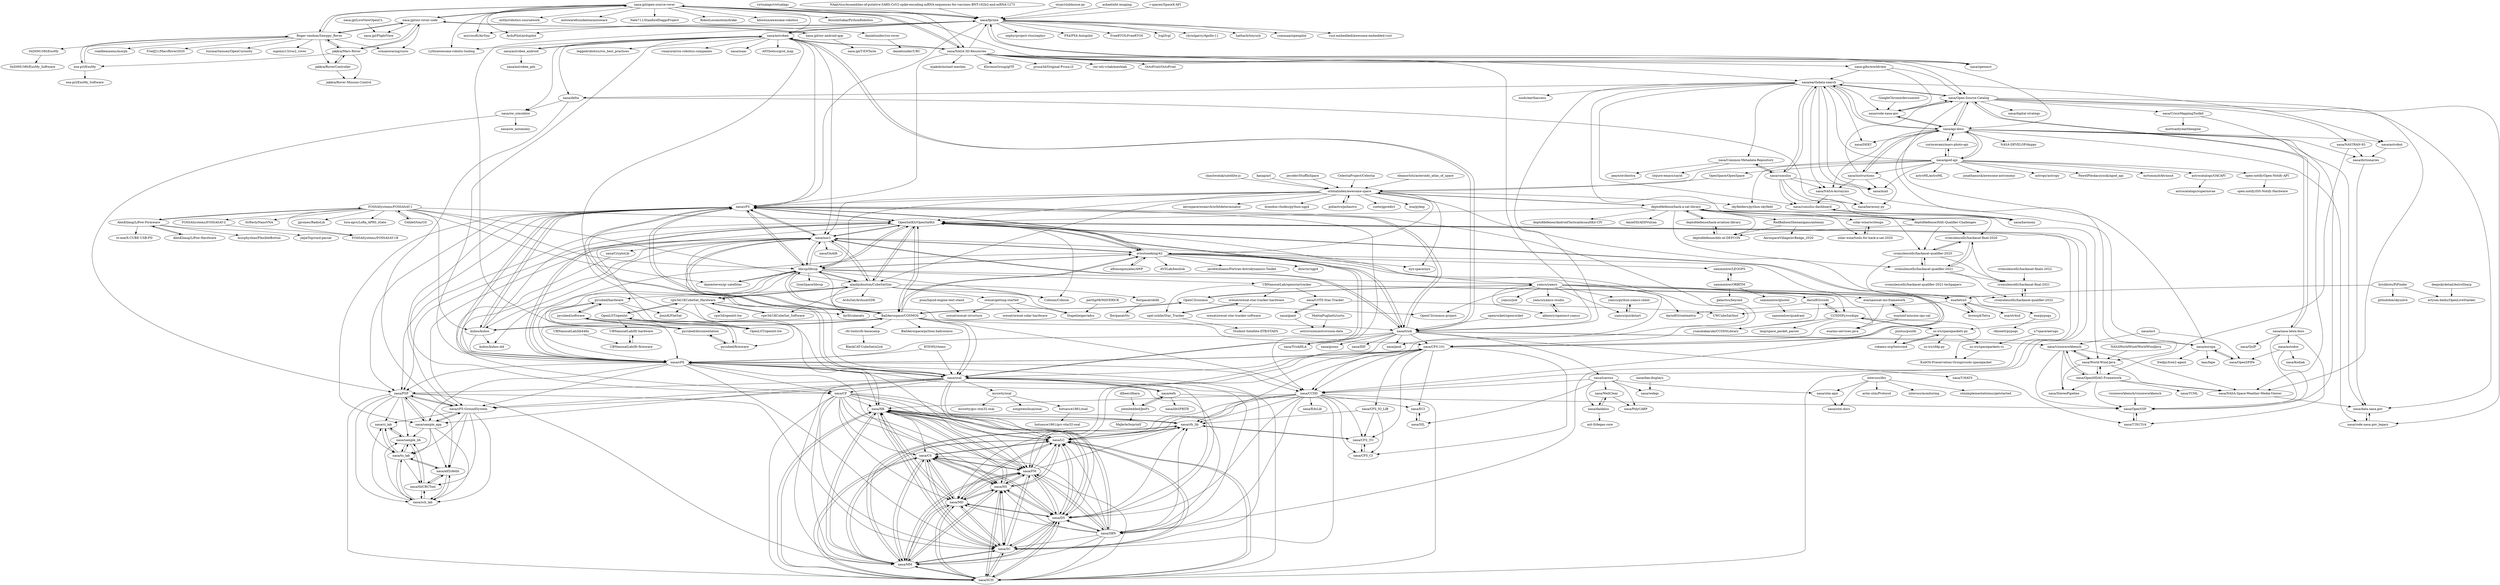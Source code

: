digraph G {
"nasa-jpl/open-source-rover" -> "nasa-jpl/osr-rover-code"
"nasa-jpl/open-source-rover" -> "Roger-random/Sawppy_Rover"
"nasa-jpl/open-source-rover" -> "kiloreux/awesome-robotics" ["e"=1]
"nasa-jpl/open-source-rover" -> "AtsushiSakai/PythonRobotics" ["e"=1]
"nasa-jpl/open-source-rover" -> "nasa/fprime"
"nasa-jpl/open-source-rover" -> "nasa/openmct" ["e"=1]
"nasa-jpl/open-source-rover" -> "microsoft/AirSim" ["e"=1]
"nasa-jpl/open-source-rover" -> "ArduPilot/ardupilot" ["e"=1]
"nasa-jpl/open-source-rover" -> "mithi/robotics-coursework" ["e"=1]
"nasa-jpl/open-source-rover" -> "Ly0n/awesome-robotic-tooling" ["e"=1]
"nasa-jpl/open-source-rover" -> "autowarefoundation/autoware" ["e"=1]
"nasa-jpl/open-source-rover" -> "Nate711/StanfordDoggoProject" ["e"=1]
"nasa-jpl/open-source-rover" -> "RobotLocomotion/drake" ["e"=1]
"nasa-jpl/open-source-rover" -> "nasa/NASA-3D-Resources"
"nasa-jpl/open-source-rover" -> "nasa/astrobee"
"orbitalindex/awesome-space" -> "deptofdefense/hack-a-sat-library"
"orbitalindex/awesome-space" -> "poliastro/poliastro" ["e"=1]
"orbitalindex/awesome-space" -> "nasa/cFS"
"orbitalindex/awesome-space" -> "OpenSatKit/OpenSatKit"
"orbitalindex/awesome-space" -> "csete/gpredict" ["e"=1]
"orbitalindex/awesome-space" -> "nasa/nos3"
"orbitalindex/awesome-space" -> "skyfielders/python-skyfield" ["e"=1]
"orbitalindex/awesome-space" -> "esa/pykep" ["e"=1]
"orbitalindex/awesome-space" -> "ericstoneking/42"
"orbitalindex/awesome-space" -> "esa/tetra3"
"orbitalindex/awesome-space" -> "aerospaceresearch/orbitdeterminator" ["e"=1]
"orbitalindex/awesome-space" -> "alanbjohnston/CubeSatSim"
"orbitalindex/awesome-space" -> "libcsp/libcsp"
"orbitalindex/awesome-space" -> "nyx-space/nyx" ["e"=1]
"orbitalindex/awesome-space" -> "brandon-rhodes/python-sgp4" ["e"=1]
"poliastro/poliastro" -> "orbitalindex/awesome-space" ["e"=1]
"nasa-jpl/osr-rover-code" -> "nasa-jpl/osr-android-app"
"nasa-jpl/osr-rover-code" -> "nasa-jpl/open-source-rover"
"nasa-jpl/osr-rover-code" -> "Roger-random/Sawppy_Rover"
"nasa-jpl/osr-rover-code" -> "danielsnider/ros-rover"
"nasa-jpl/osr-rover-code" -> "srmainwaring/curio"
"nasa-jpl/osr-rover-code" -> "jakkra/Mars-Rover"
"nasa-jpl/osr-rover-code" -> "nasa-jpl/FlightView"
"nasa-gibs/worldview" -> "nasa/earthdata-search" ["e"=1]
"nasa-gibs/worldview" -> "nasa/Open-Source-Catalog" ["e"=1]
"nasa-gibs/worldview" -> "nasa/code-nasa-gov" ["e"=1]
"eleanorlutz/asteroids_atlas_of_space" -> "orbitalindex/awesome-space" ["e"=1]
"nasa/eefs" -> "nasa/libSPRITE"
"nasa/eefs" -> "nasa/OpenVSP"
"nasa/eefs" -> "nasa/osal"
"nasa/eefs" -> "joembedded/JesFs"
"nasa/astrobee" -> "nasa/astrobee_android"
"nasa/astrobee" -> "nasa/trick"
"nasa/astrobee" -> "nasa/cFS"
"nasa/astrobee" -> "nasa/fprime"
"nasa/astrobee" -> "nasa/NASA-3D-Resources"
"nasa/astrobee" -> "nasa/ow_simulator"
"nasa/astrobee" -> "leggedrobotics/ros_best_practices" ["e"=1]
"nasa/astrobee" -> "nasa/nos3"
"nasa/astrobee" -> "nasa/cFE"
"nasa/astrobee" -> "nasa/osal"
"nasa/astrobee" -> "vmayoral/ros-robotics-companies" ["e"=1]
"nasa/astrobee" -> "nasa/isaac"
"nasa/astrobee" -> "nasa/delta"
"nasa/astrobee" -> "Ly0n/awesome-robotic-tooling" ["e"=1]
"nasa/astrobee" -> "ANYbotics/grid_map" ["e"=1]
"dariol83/ccsds" -> "dariol83/reatmetric"
"dariol83/ccsds" -> "CCSDSPy/ccsdspy"
"dariol83/ccsds" -> "yuasatakayuki/CCSDSLibrary"
"nasa/autodoc" -> "nasa/OpenSPIFe"
"nasa/autodoc" -> "nasa/Kodiak"
"nasa/autodoc" -> "nasa/OpenVSP"
"nasa/OpenSPIFe" -> "nasa/europa"
"alanbjohnston/CubeSatSim" -> "rgw3d/1KCubeSat_Hardware"
"alanbjohnston/CubeSatSim" -> "OpenSatKit/OpenSatKit"
"alanbjohnston/CubeSatSim" -> "libcsp/libcsp"
"alanbjohnston/CubeSatSim" -> "Cubium/Cubium"
"alanbjohnston/CubeSatSim" -> "oresat/getting-started"
"alanbjohnston/CubeSatSim" -> "pycubed/hardware"
"alanbjohnston/CubeSatSim" -> "nasa/nos3"
"alanbjohnston/CubeSatSim" -> "kirlf/cubesats"
"alanbjohnston/CubeSatSim" -> "rgw3d/1KCubeSat_Software"
"alanbjohnston/CubeSatSim" -> "ArduSat/ArdusatSDK"
"alanbjohnston/CubeSatSim" -> "Stapelzeiger/adcs"
"alanbjohnston/CubeSatSim" -> "floripasat/obdh"
"kubos/kubos" -> "kubos/kubos-old"
"kubos/kubos" -> "BallAerospace/COSMOS"
"kubos/kubos" -> "OpenSatKit/OpenSatKit"
"kubos/kubos" -> "nasa/cFS"
"kubos/kubos" -> "nasa/cFE"
"shashwatak/satellite-js" -> "orbitalindex/awesome-space" ["e"=1]
"FOSSASystems/FOSSASAT-1" -> "AlexKlimaj/LiPow-Firmware"
"FOSSASystems/FOSSASAT-1" -> "FOSSASystems/FOSSASAT-2"
"FOSSASystems/FOSSASAT-1" -> "G4lile0/tinyGS" ["e"=1]
"FOSSASystems/FOSSASAT-1" -> "FOSSASystems/FOSSASAT-1B"
"FOSSASystems/FOSSASAT-1" -> "alanbjohnston/CubeSatSim"
"FOSSASystems/FOSSASAT-1" -> "libcsp/libcsp"
"FOSSASystems/FOSSASAT-1" -> "kubos/kubos"
"FOSSASystems/FOSSASAT-1" -> "ttrftech/NanoVNA" ["e"=1]
"FOSSASystems/FOSSASAT-1" -> "daniestevez/gr-satellites" ["e"=1]
"FOSSASystems/FOSSASAT-1" -> "jgromes/RadioLib" ["e"=1]
"FOSSASystems/FOSSASAT-1" -> "OpenSatKit/OpenSatKit"
"FOSSASystems/FOSSASAT-1" -> "lora-aprs/LoRa_APRS_iGate" ["e"=1]
"astrocatalogs/OACAPI" -> "astrocatalogs/supernovae"
"nasa/nos3" -> "OpenSatKit/OpenSatKit"
"nasa/nos3" -> "nasa/cFS"
"nasa/nos3" -> "ericstoneking/42"
"nasa/nos3" -> "nasa/cFE"
"nasa/nos3" -> "nasa/CryptoLib"
"nasa/nos3" -> "nasa/osal"
"nasa/nos3" -> "nasa/cFS-GroundSystem"
"nasa/nos3" -> "BallAerospace/COSMOS"
"nasa/nos3" -> "alanbjohnston/CubeSatSim"
"nasa/nos3" -> "nasa/OnAIR"
"nasa/nos3" -> "nasa/trick"
"nasa/nos3" -> "libcsp/libcsp"
"nasa/nos3" -> "nasa/CCDD"
"nasa/nos3" -> "nasa/PSP"
"nasa/nos3" -> "kubos/kubos"
"oresat/oresat-star-tracker-hardware" -> "oresat/oresat-star-tracker-software"
"oresat/oresat-star-tracker-hardware" -> "spel-uchile/Star_Tracker"
"kaxap/arl" -> "orbitalindex/awesome-space" ["e"=1]
"pycubed/software" -> "pycubed/firmware"
"pycubed/software" -> "pycubed/documentation"
"pycubed/software" -> "pycubed/hardware"
"nasa/data.nasa.gov" -> "nasa/code.nasa.gov_legacy"
"joembedded/JesFs" -> "MaJerle/lwprintf" ["e"=1]
"joembedded/JesFs" -> "nasa/eefs"
"interuss/dss" -> "interuss/monitoring"
"interuss/dss" -> "utmimplementationus/getstarted"
"interuss/dss" -> "nasa/utm-apis"
"interuss/dss" -> "astm-utm/Protocol"
"interuss/dss" -> "nasa/utm-docs"
"nasa/sample_app" -> "nasa/elf2cfetbl"
"nasa/sample_app" -> "nasa/sample_lib"
"nasa/sample_app" -> "nasa/cFS-GroundSystem"
"nasa/sample_app" -> "nasa/to_lab"
"nasa/sample_app" -> "nasa/PSP"
"nasa/sample_app" -> "nasa/sch_lab"
"nasa/elf2cfetbl" -> "nasa/tblCRCTool"
"nasa/elf2cfetbl" -> "nasa/sch_lab"
"nasa/elf2cfetbl" -> "nasa/to_lab"
"nasa/CFS-101" -> "nasa/CCDD"
"nasa/CFS-101" -> "nasa/cfs_lib"
"nasa/CFS-101" -> "nasa/CFS_TO"
"nasa/CFS-101" -> "OpenSatKit/OpenSatKit"
"nasa/CFS-101" -> "nasa/cFS-GroundSystem"
"nasa/CFS-101" -> "nasa/cFE"
"nasa/CFS-101" -> "nasa/ECI"
"nasa/CFS-101" -> "nasa/FM"
"nasa/CFS-101" -> "nasa/CFS_CI"
"nasa/CFS-101" -> "nasa/CFS_IO_LIB"
"nasa/CFS-101" -> "nasa/LC"
"AlexKlimaj/LiPow-Firmware" -> "AlexKlimaj/LiPow-Hardware"
"AlexKlimaj/LiPow-Firmware" -> "FOSSASystems/FOSSASAT-1"
"AlexKlimaj/LiPow-Firmware" -> "murphyzhao/FlexibleButton" ["e"=1]
"AlexKlimaj/LiPow-Firmware" -> "jiejieTop/cmd-parser" ["e"=1]
"AlexKlimaj/LiPow-Firmware" -> "st-one/X-CUBE-USB-PD" ["e"=1]
"nasa/T-MATS" -> "nasa/TTECTrA" ["e"=1]
"nasa/WellClear" -> "nasa/daidalus"
"nasa/WellClear" -> "nasa/PolyCARP"
"OpenLST/openlst" -> "OpenLST/openlst-hw"
"OpenLST/openlst" -> "rgw3d/1KCubeSat_Hardware"
"OpenLST/openlst" -> "UBNanosatLab/lfr-hardware"
"UBNanosatLab/openstartracker" -> "spel-uchile/Star_Tracker"
"UBNanosatLab/openstartracker" -> "oresat/oresat-star-tracker-hardware"
"UBNanosatLab/openstartracker" -> "brownj4/Tetra"
"UBNanosatLab/openstartracker" -> "nasa/COTS-Star-Tracker"
"UBNanosatLab/openstartracker" -> "esa/tetra3"
"OpenLST/openlst-hw" -> "OpenLST/openlst"
"AlexKlimaj/LiPow-Hardware" -> "AlexKlimaj/LiPow-Firmware"
"Roger-random/Sawppy_Rover" -> "srmainwaring/curio"
"Roger-random/Sawppy_Rover" -> "jakkra/Mars-Rover"
"Roger-random/Sawppy_Rover" -> "nasa-jpl/osr-rover-code"
"Roger-random/Sawppy_Rover" -> "esa-prl/ExoMy"
"Roger-random/Sawppy_Rover" -> "nasa-jpl/open-source-rover"
"Roger-random/Sawppy_Rover" -> "FredJ21/MarsRover2020"
"Roger-random/Sawppy_Rover" -> "luismartinnuez/OpenCuriosity"
"Roger-random/Sawppy_Rover" -> "mgonzs13/ros2_rover"
"Roger-random/Sawppy_Rover" -> "jakkra/RoverController"
"Roger-random/Sawppy_Rover" -> "0xD0M1M0/ExoMy"
"Roger-random/Sawppy_Rover" -> "roaldlemmens/morph"
"esa/nmf-mission-ops-sat" -> "esa/mo-services-java"
"esa/nmf-mission-ops-sat" -> "esa/nanosat-mo-framework"
"esa/nanosat-mo-framework" -> "esa/nmf-mission-ops-sat"
"esa/nanosat-mo-framework" -> "esa/mo-services-java"
"nasa/PSP" -> "nasa/elf2cfetbl"
"nasa/PSP" -> "nasa/sample_app"
"nasa/PSP" -> "nasa/to_lab"
"nasa/PSP" -> "nasa/cFS-GroundSystem"
"nasa/PSP" -> "nasa/SCH"
"nasa/PSP" -> "nasa/sample_lib"
"nasa/PSP" -> "nasa/MM"
"nasa/PSP" -> "nasa/ci_lab"
"nasa/PSP" -> "nasa/sch_lab"
"nasa/PSP" -> "nasa/SC"
"nasa/astrobee_android" -> "nasa/astrobee"
"nasa/astrobee_android" -> "nasa/astrobee_gds"
"nasa/daa-displays" -> "nasa/webgs"
"nasa/CFS_CI" -> "nasa/CFS_TO"
"nasa/CFS_TO" -> "nasa/cfs_lib"
"nasa/CFS_TO" -> "nasa/CFS_CI"
"nasa/CFS_IO_LIB" -> "nasa/cfs_lib"
"nasa/CFS_IO_LIB" -> "nasa/CFS_TO"
"nasa/CFS_IO_LIB" -> "nasa/CFS_CI"
"nasa/SIL" -> "nasa/ECI"
"nasa/ECI" -> "nasa/SIL"
"nasa/to_lab" -> "nasa/ci_lab"
"nasa/to_lab" -> "nasa/sch_lab"
"nasa/to_lab" -> "nasa/sample_lib"
"nasa/to_lab" -> "nasa/tblCRCTool"
"nasa/to_lab" -> "nasa/elf2cfetbl"
"nasa/sch_lab" -> "nasa/to_lab"
"nasa/sch_lab" -> "nasa/tblCRCTool"
"nasa/sch_lab" -> "nasa/ci_lab"
"nasa/sch_lab" -> "nasa/sample_lib"
"nasa/sch_lab" -> "nasa/elf2cfetbl"
"nasa/cFS-GroundSystem" -> "nasa/sample_app"
"nasa/cFS-GroundSystem" -> "nasa/PSP"
"nasa/cFS-GroundSystem" -> "nasa/to_lab"
"nasa/cFS-GroundSystem" -> "nasa/elf2cfetbl"
"nasa/cFS-GroundSystem" -> "nasa/sch_lab"
"nasa/cFS-GroundSystem" -> "nasa/tblCRCTool"
"nasa/cFS-GroundSystem" -> "nasa/ci_lab"
"nasa/tblCRCTool" -> "nasa/sch_lab"
"nasa/tblCRCTool" -> "nasa/sample_lib"
"nasa/tblCRCTool" -> "nasa/elf2cfetbl"
"nasa/NASA-Acronyms" -> "nasa/cumulus-dashboard"
"nasa/NASA-Acronyms" -> "nasa/harmony-py"
"yamcs/python-yamcs-client" -> "yamcs/quickstart"
"nasa-jpl/LiveViewOpenCL" -> "nasa-jpl/FlightView"
"nasa/TTECTrA" -> "nasa/OpenVSP"
"nasa-jpl/osr-android-app" -> "nasa-jpl/T-ENTacle"
"nasa-jpl/osr-android-app" -> "nasa-jpl/osr-rover-code"
"pycubed/hardware" -> "pycubed/software"
"pycubed/hardware" -> "pycubed/firmware"
"pycubed/hardware" -> "pycubed/documentation"
"pycubed/hardware" -> "JonisK/FlatSat"
"nasa/ci_lab" -> "nasa/to_lab"
"nasa/ci_lab" -> "nasa/sample_lib"
"UBNanosatLab/lfr-hardware" -> "UBNanosatLab/lfr-firmware"
"UBNanosatLab/lfr-firmware" -> "UBNanosatLab/lfr-hardware"
"pycubed/documentation" -> "pycubed/firmware"
"pycubed/documentation" -> "pycubed/software"
"pycubed/documentation" -> "pycubed/hardware"
"UBNanosatLab/lib446x" -> "UBNanosatLab/lfr-firmware"
"nasa/code.nasa.gov_legacy" -> "nasa/data.nasa.gov"
"nasa/sample_lib" -> "nasa/to_lab"
"nasa/sample_lib" -> "nasa/ci_lab"
"nasa/sample_lib" -> "nasa/tblCRCTool"
"pycubed/firmware" -> "pycubed/documentation"
"pycubed/firmware" -> "pycubed/software"
"libcsp/libcsp" -> "OpenSatKit/OpenSatKit"
"libcsp/libcsp" -> "alanbjohnston/CubeSatSim"
"libcsp/libcsp" -> "daniestevez/gr-satellites" ["e"=1]
"libcsp/libcsp" -> "nasa/cFS"
"libcsp/libcsp" -> "nasa/cFE"
"libcsp/libcsp" -> "rgw3d/1KCubeSat_Hardware"
"libcsp/libcsp" -> "ericstoneking/42"
"libcsp/libcsp" -> "GomSpace/libcsp"
"libcsp/libcsp" -> "BallAerospace/COSMOS"
"libcsp/libcsp" -> "UBNanosatLab/openstartracker"
"libcsp/libcsp" -> "nasa/nos3"
"libcsp/libcsp" -> "kubos/kubos-old"
"libcsp/libcsp" -> "yamcs/yamcs"
"libcsp/libcsp" -> "Cubium/Cubium"
"libcsp/libcsp" -> "nasa/osal"
"nasa/NASA-3D-Resources" -> "nasa/astrobee"
"nasa/NASA-3D-Resources" -> "nasa/trick"
"nasa/NASA-3D-Resources" -> "nasa/openmct" ["e"=1]
"nasa/NASA-3D-Resources" -> "nasa/earthdata-search"
"nasa/NASA-3D-Resources" -> "nasa/api-docs"
"nasa/NASA-3D-Resources" -> "nasa/Open-Source-Catalog"
"nasa/NASA-3D-Resources" -> "nasa-jpl/open-source-rover"
"nasa/NASA-3D-Resources" -> "wjakob/instant-meshes" ["e"=1]
"nasa/NASA-3D-Resources" -> "nasa/fprime"
"nasa/NASA-3D-Resources" -> "KhronosGroup/glTF" ["e"=1]
"nasa/NASA-3D-Resources" -> "prusa3d/Original-Prusa-i3" ["e"=1]
"nasa/NASA-3D-Resources" -> "nasa/cFS"
"nasa/NASA-3D-Resources" -> "nasa-gibs/worldview" ["e"=1]
"nasa/NASA-3D-Resources" -> "cnr-isti-vclab/meshlab" ["e"=1]
"nasa/NASA-3D-Resources" -> "OctoPrint/OctoPrint" ["e"=1]
"yamcs/yamcs" -> "yamcs/yamcs-studio"
"yamcs/yamcs" -> "yamcs/quickstart"
"yamcs/yamcs" -> "OpenC3/cosmos"
"yamcs/yamcs" -> "yamcs/python-yamcs-client"
"yamcs/yamcs" -> "dariol83/ccsds"
"yamcs/yamcs" -> "yamcs/jsle"
"yamcs/yamcs" -> "akhenry/openmct-yamcs"
"yamcs/yamcs" -> "CCSDSPy/ccsdspy"
"yamcs/yamcs" -> "OpenSatKit/OpenSatKit"
"yamcs/yamcs" -> "nasa/CCDD"
"yamcs/yamcs" -> "us-irs/spacepackets-py"
"yamcs/yamcs" -> "OpenC3/cosmos-project"
"yamcs/yamcs" -> "esa/nanosat-mo-framework"
"yamcs/yamcs" -> "dariol83/reatmetric"
"nasa/europa" -> "nasa/OpenSPIFe"
"nasa/europa" -> "fredpy/trex2-agent"
"nasa/europa" -> "laas/fape" ["e"=1]
"nasa/Open-Source-Catalog" -> "nasa/code-nasa-gov"
"nasa/Open-Source-Catalog" -> "nasa/api-docs"
"nasa/Open-Source-Catalog" -> "nasa/data.nasa.gov"
"nasa/Open-Source-Catalog" -> "nasa/NASA-Space-Weather-Media-Viewer"
"nasa/Open-Source-Catalog" -> "nasa/nasa-latex-docs"
"nasa/Open-Source-Catalog" -> "nasa/NASTRAN-93" ["e"=1]
"nasa/Open-Source-Catalog" -> "nasa/CrisisMappingToolkit"
"nasa/Open-Source-Catalog" -> "nasa/europa"
"nasa/Open-Source-Catalog" -> "nasa/earthdata-search"
"nasa/Open-Source-Catalog" -> "nasa/digital-strategy"
"nasa/Open-Source-Catalog" -> "nasa/code.nasa.gov_legacy"
"deptofdefense/hack-a-sat-library" -> "deptofdefense/hack-aviation-library"
"deptofdefense/hack-a-sat-library" -> "deptofdefense/HAS-Qualifier-Challenges"
"deptofdefense/hack-a-sat-library" -> "deptofdefense/dds-at-DEFCON"
"deptofdefense/hack-a-sat-library" -> "cromulencellc/hackasat-qualifier-2020"
"deptofdefense/hack-a-sat-library" -> "cromulencellc/hackasat-final-2020"
"deptofdefense/hack-a-sat-library" -> "RedBalloonShenanigans/antenny"
"deptofdefense/hack-a-sat-library" -> "orbitalindex/awesome-space"
"deptofdefense/hack-a-sat-library" -> "solar-wine/writeups"
"deptofdefense/hack-a-sat-library" -> "solar-wine/tools-for-hack-a-sat-2020"
"deptofdefense/hack-a-sat-library" -> "OpenSatKit/OpenSatKit"
"deptofdefense/hack-a-sat-library" -> "cromulencellc/hackasat-qualifier-2021"
"deptofdefense/hack-a-sat-library" -> "deptofdefense/AndroidTacticalAssaultKit-CIV" ["e"=1]
"deptofdefense/hack-a-sat-library" -> "AmieDD/ADDVulcan"
"nasa/CrisisMappingToolkit" -> "mortcanty/earthengine" ["e"=1]
"nasa/CrisisMappingToolkit" -> "nasa/OpenVSP"
"RedBalloonShenanigans/antenny" -> "AerospaceVillage/avBadge_2020"
"RedBalloonShenanigans/antenny" -> "deptofdefense/dds-at-DEFCON"
"deptofdefense/dds-at-DEFCON" -> "deptofdefense/hack-aviation-library"
"esa-prl/ExoMy" -> "esa-prl/ExoMy_Software"
"esa-prl/ExoMy" -> "Roger-random/Sawppy_Rover"
"G4lile0/tinyGS" -> "FOSSASystems/FOSSASAT-1" ["e"=1]
"jakkra/RoverController" -> "jakkra/Mars-Rover"
"jakkra/RoverController" -> "jakkra/Rover-Mission-Control"
"jakkra/Mars-Rover" -> "jakkra/RoverController"
"jakkra/Mars-Rover" -> "Roger-random/Sawppy_Rover"
"jakkra/Mars-Rover" -> "jakkra/Rover-Mission-Control"
"jakkra/Mars-Rover" -> "nasa-jpl/osr-rover-code"
"jakkra/Mars-Rover" -> "esa-prl/ExoMy"
"FOSSASystems/FOSSASAT-2" -> "FOSSASystems/FOSSASAT-1B"
"open-notify/Open-Notify-API" -> "open-notify/ISS-Notify-Hardware"
"GoogleChrome/devsummit" -> "nasa/code-nasa-gov" ["e"=1]
"BallAerospace/COSMOS" -> "OpenSatKit/OpenSatKit"
"BallAerospace/COSMOS" -> "OpenC3/cosmos"
"BallAerospace/COSMOS" -> "ericstoneking/42"
"BallAerospace/COSMOS" -> "nasa/cFE"
"BallAerospace/COSMOS" -> "kubos/kubos"
"BallAerospace/COSMOS" -> "nasa/cFS"
"BallAerospace/COSMOS" -> "nasa/CCDD"
"BallAerospace/COSMOS" -> "BallAerospace/python-ballcosmos"
"BallAerospace/COSMOS" -> "nasa/nos3"
"BallAerospace/COSMOS" -> "nasa/CFS-101"
"BallAerospace/COSMOS" -> "libcsp/libcsp"
"BallAerospace/COSMOS" -> "nasa/trick"
"BallAerospace/COSMOS" -> "nasa/osal"
"BallAerospace/COSMOS" -> "cfs-tools/cfs-basecamp"
"solar-wine/writeups" -> "solar-wine/tools-for-hack-a-sat-2020"
"sammmlow/LEOGPS" -> "sammmlow/ORBITM"
"nasa/delta" -> "nasa/cFS-GroundSystem"
"nasa/delta" -> "nasa/harmony-py"
"nasa/delta" -> "nasa/ow_simulator"
"cromulencellc/hackasat-qualifier-2020" -> "cromulencellc/hackasat-final-2020"
"cromulencellc/hackasat-qualifier-2020" -> "cromulencellc/hackasat-qualifier-2021"
"cromulencellc/hackasat-qualifier-2020" -> "cromulencellc/hackasat-qualifier-2022"
"cromulencellc/hackasat-qualifier-2020" -> "cromulencellc/hackasat-final-2021"
"cromulencellc/hackasat-final-2020" -> "cromulencellc/hackasat-qualifier-2020"
"cromulencellc/hackasat-final-2020" -> "cromulencellc/hackasat-final-2021"
"cromulencellc/hackasat-final-2020" -> "cromulencellc/hackasat-qualifier-2021"
"rgw3d/1KCubeSat_Hardware" -> "rgw3d/1KCubeSat_Software"
"rgw3d/1KCubeSat_Hardware" -> "rgw3d/openlst-hw"
"rgw3d/1KCubeSat_Hardware" -> "alanbjohnston/CubeSatSim"
"rgw3d/1KCubeSat_Hardware" -> "OpenLST/openlst"
"rgw3d/1KCubeSat_Hardware" -> "kirlf/cubesats"
"rgw3d/1KCubeSat_Hardware" -> "JonisK/FlatSat"
"rgw3d/1KCubeSat_Hardware" -> "OpenLST/openlst-hw"
"deptofdefense/hack-aviation-library" -> "deptofdefense/dds-at-DEFCON"
"deptofdefense/hack-aviation-library" -> "deptofdefense/hack-a-sat-library"
"solar-wine/tools-for-hack-a-sat-2020" -> "solar-wine/writeups"
"deptofdefense/HAS-Qualifier-Challenges" -> "deptofdefense/hack-a-sat-library"
"deptofdefense/HAS-Qualifier-Challenges" -> "cromulencellc/hackasat-final-2020"
"deptofdefense/HAS-Qualifier-Challenges" -> "deptofdefense/dds-at-DEFCON"
"deptofdefense/HAS-Qualifier-Challenges" -> "cromulencellc/hackasat-qualifier-2020"
"nasa/ow_simulator" -> "nasa/ow_autonomy"
"nasa/ow_simulator" -> "nasa/PSP"
"nasa/daidalus" -> "nasa/WellClear"
"nasa/daidalus" -> "mit-ll/degas-core"
"esa/pypogs" -> "rkinnett/pypogs"
"nasa/COTS-Star-Tracker" -> "nasa/giant"
"nasa/COTS-Star-Tracker" -> "UWCubeSat/lost"
"akhenry/openmct-yamcs" -> "yamcs/yamcs-studio"
"esa/tetra3" -> "brownj4/Tetra"
"esa/tetra3" -> "UWCubeSat/lost"
"esa/tetra3" -> "esa/str4sd"
"esa/tetra3" -> "esa/pypogs"
"hotsauce1861/osal" -> "hotsauce1861/gcc-stm32-osal"
"parthp08/MAVERICK" -> "Stapelzeiger/adcs"
"yamcs/quickstart" -> "yamcs/python-yamcs-client"
"nasa/openmct" -> "nasa/fprime" ["e"=1]
"dlbeer/dhara" -> "joembedded/JesFs" ["e"=1]
"NAalytics/Assemblies-of-putative-SARS-CoV2-spike-encoding-mRNA-sequences-for-vaccines-BNT-162b2-and-mRNA-1273" -> "nasa/fprime" ["e"=1]
"OpenSpace/OpenSpace" -> "orbitalindex/awesome-space" ["e"=1]
"nasa/World-Wind-Java" -> "nasa/visionworkbench"
"nasa/World-Wind-Java" -> "nasa/OpenMDAO-Framework"
"nasa/World-Wind-Java" -> "nasa/NASA-Space-Weather-Media-Viewer"
"nasa/World-Wind-Java" -> "nasa/StereoPipeline"
"nasa/api-docs" -> "nasa/code-nasa-gov"
"nasa/api-docs" -> "nasa/Open-Source-Catalog"
"nasa/api-docs" -> "nasa/apod-api"
"nasa/api-docs" -> "nasa/NASA-Acronyms"
"nasa/api-docs" -> "nasa/NASA-Space-Weather-Media-Viewer"
"nasa/api-docs" -> "nasa/earthdata-search"
"nasa/api-docs" -> "nasa/instructions"
"nasa/api-docs" -> "nasa/data.nasa.gov"
"nasa/api-docs" -> "nasa/dictionaries"
"nasa/api-docs" -> "nasa/astrobot"
"nasa/api-docs" -> "corincerami/mars-photo-api"
"nasa/api-docs" -> "nasa/World-Wind-Java"
"nasa/api-docs" -> "NASA-DEVELOP/dnppy"
"nasa/api-docs" -> "nasa/code.nasa.gov_legacy"
"nasa/api-docs" -> "nasa/DERT"
"virtualagc/virtualagc" -> "nasa/fprime" ["e"=1]
"virtualagc/virtualagc" -> "nasa/NASA-3D-Resources" ["e"=1]
"alfonsogonzalez/AWP" -> "ericstoneking/42" ["e"=1]
"nasa/trick" -> "nasa/cFE"
"nasa/trick" -> "nasa/cFS"
"nasa/trick" -> "nasa/TrickHLA" ["e"=1]
"nasa/trick" -> "nasa/osal"
"nasa/trick" -> "nasa/CFS-101"
"nasa/trick" -> "nasa/jeod"
"nasa/trick" -> "ericstoneking/42"
"nasa/trick" -> "nasa/gunns"
"nasa/trick" -> "nasa/IDF" ["e"=1]
"nasa/trick" -> "nasa/astrobee"
"nasa/trick" -> "nasa/nos3"
"nasa/trick" -> "nasa/europa"
"nasa/trick" -> "nasa/icarous"
"nasa/trick" -> "nasa/T-MATS" ["e"=1]
"nasa/trick" -> "nasa/visionworkbench"
"nasa/OpenVSP" -> "nasa/TTECTrA"
"ericstoneking/42" -> "OpenSatKit/OpenSatKit"
"ericstoneking/42" -> "nasa/nos3"
"ericstoneking/42" -> "BallAerospace/COSMOS"
"ericstoneking/42" -> "nasa/cFE"
"ericstoneking/42" -> "nasa/cFS"
"ericstoneking/42" -> "alfonsogonzalez/AWP" ["e"=1]
"ericstoneking/42" -> "nasa/CFS-101"
"ericstoneking/42" -> "libcsp/libcsp"
"ericstoneking/42" -> "AVSLab/basilisk" ["e"=1]
"ericstoneking/42" -> "nasa/trick"
"ericstoneking/42" -> "nyx-space/nyx" ["e"=1]
"ericstoneking/42" -> "sammmlow/LEOGPS"
"ericstoneking/42" -> "jacobwilliams/Fortran-Astrodynamics-Toolkit" ["e"=1]
"ericstoneking/42" -> "nasa/jeod"
"ericstoneking/42" -> "dnwrnr/sgp4" ["e"=1]
"jeyoder/StuffInSpace" -> "orbitalindex/awesome-space" ["e"=1]
"corincerami/mars-photo-api" -> "nasa/apod-api"
"corincerami/mars-photo-api" -> "nasa/api-docs"
"nasa/instructions" -> "nasa/NASA-Acronyms"
"nasa/instructions" -> "nasa/Open-Source-Catalog"
"nasa/instructions" -> "nasa/api-docs"
"nasa/instructions" -> "nasa/harmony-py"
"nasa/instructions" -> "nasa/mmt"
"nasa/harmony" -> "nasa/cumulus-dashboard"
"stypr/clubhouse-py" -> "nasa/fprime" ["e"=1]
"nasa/OpenMDAO-Framework" -> "nasa/visionworkbench"
"nasa/OpenMDAO-Framework" -> "nasa/StereoPipeline"
"nasa/OpenMDAO-Framework" -> "nasa/World-Wind-Java"
"nasa/OpenMDAO-Framework" -> "nasa/OpenVSP"
"nasa/OpenMDAO-Framework" -> "nasa/NASA-Space-Weather-Media-Viewer"
"nasa/OpenMDAO-Framework" -> "nasa/TCML"
"sammmlow/ORBITM" -> "sammmlow/LEOGPS"
"sammmlow/ORBITM" -> "sammmlow/qluster"
"sammmlow/ORBITM" -> "galactics/beyond" ["e"=1]
"nasa/visionworkbench" -> "nasa/OpenMDAO-Framework"
"nasa/visionworkbench" -> "nasa/StereoPipeline"
"nasa/visionworkbench" -> "nasa/World-Wind-Java"
"nasa/visionworkbench" -> "nasa/NASA-Space-Weather-Media-Viewer"
"nasa/visionworkbench" -> "nasa/OpenVSP"
"cromulencellc/hackasat-qualifier-2021" -> "cromulencellc/hackasat-qualifier-2020"
"cromulencellc/hackasat-qualifier-2021" -> "cromulencellc/hackasat-final-2021"
"cromulencellc/hackasat-qualifier-2021" -> "cromulencellc/hackasat-qualifier-2022"
"cromulencellc/hackasat-qualifier-2021" -> "cromulencellc/hackasat-final-2020"
"cromulencellc/hackasat-qualifier-2021" -> "cromulencellc/hackasat-qualifier-2021-techpapers"
"nasa/NASTRAN-93" -> "nasa/OpenMDAO-Framework" ["e"=1]
"nasa/NASTRAN-93" -> "nasa/dictionaries" ["e"=1]
"psas/liquid-engine-test-stand" -> "oresat/oresat-structure" ["e"=1]
"robamu-org/tmtccmd" -> "us-irs/spacepackets-py"
"nasa/NASA-Space-Weather-Media-Viewer" -> "nasa/data.nasa.gov"
"sammmlow/qluster" -> "sammmlow/quadrant"
"rgw3d/1KCubeSat_Software" -> "rgw3d/1KCubeSat_Hardware"
"pxntus/puslib" -> "robamu-org/tmtccmd"
"yamcs/yamcs-studio" -> "akhenry/openmct-yamcs"
"nasa/osal" -> "nasa/cFE"
"nasa/osal" -> "nasa/cFS"
"nasa/osal" -> "nasa/PSP"
"nasa/osal" -> "nasa/CF"
"nasa/osal" -> "OpenSatKit/OpenSatKit"
"nasa/osal" -> "nasa/DS"
"nasa/osal" -> "nasa/FM"
"nasa/osal" -> "nasa/SC"
"nasa/osal" -> "nasa/eefs"
"nasa/osal" -> "nasa/cFS-GroundSystem"
"nasa/osal" -> "nasa/SBN"
"nasa/osal" -> "nasa/sample_app"
"nasa/osal" -> "mcuwty/osal"
"nasa/osal" -> "nasa/LC"
"nasa/osal" -> "nasa/MM"
"achael/eht-imaging" -> "nasa/fprime" ["e"=1]
"nasa/earthdata-search" -> "nasa/Common-Metadata-Repository"
"nasa/earthdata-search" -> "nasa/cumulus"
"nasa/earthdata-search" -> "nasa/Open-Source-Catalog"
"nasa/earthdata-search" -> "nasa/mmt"
"nasa/earthdata-search" -> "nasa/trick"
"nasa/earthdata-search" -> "nasa/api-docs"
"nasa/earthdata-search" -> "nasa/code-nasa-gov"
"nasa/earthdata-search" -> "nsidc/earthaccess" ["e"=1]
"nasa/earthdata-search" -> "nasa/World-Wind-Java"
"nasa/earthdata-search" -> "nasa/DERT"
"nasa/earthdata-search" -> "nasa/cumulus-dashboard"
"nasa/earthdata-search" -> "nasa/astrobot"
"nasa/earthdata-search" -> "nasa/NASA-Acronyms"
"nasa/earthdata-search" -> "nasa/europa"
"nasa/earthdata-search" -> "nasa/delta"
"nasa/CryptoLib" -> "nasa/CF"
"nasa/mct" -> "nasa/OpenSPIFe" ["e"=1]
"nasa/mct" -> "nasa/visionworkbench" ["e"=1]
"nasa/apod-api" -> "nasa/api-docs"
"nasa/apod-api" -> "corincerami/mars-photo-api"
"nasa/apod-api" -> "astroML/astroML" ["e"=1]
"nasa/apod-api" -> "skyfielders/python-skyfield" ["e"=1]
"nasa/apod-api" -> "nasa/earthdata-search"
"nasa/apod-api" -> "jonathansick/awesome-astronomy" ["e"=1]
"nasa/apod-api" -> "nasa/instructions"
"nasa/apod-api" -> "astrocatalogs/OACAPI"
"nasa/apod-api" -> "OpenSpace/OpenSpace" ["e"=1]
"nasa/apod-api" -> "open-notify/Open-Notify-API"
"nasa/apod-api" -> "orbitalindex/awesome-space"
"nasa/apod-api" -> "astropy/astropy" ["e"=1]
"nasa/apod-api" -> "PawelPleskaczynski/apod_api"
"nasa/apod-api" -> "nasa/mmt"
"nasa/apod-api" -> "mrtommyb/ktransit"
"0xD0M1M0/ExoMy" -> "0xD0M1M0/ExoMy_Software"
"NASAWorldWind/WorldWindJava" -> "nasa/World-Wind-Java" ["e"=1]
"RTEMS/rtems" -> "nasa/osal" ["e"=1]
"RTEMS/rtems" -> "nasa/cFE" ["e"=1]
"oresat/getting-started" -> "oresat/oresat-solar-hardware"
"oresat/getting-started" -> "Stapelzeiger/adcs"
"oresat/getting-started" -> "oresat/oresat-structure"
"us-irs/spacepackets-py" -> "robamu-org/tmtccmd"
"us-irs/spacepackets-py" -> "us-irs/cfdp-py"
"us-irs/spacepackets-py" -> "us-irs/spacepackets-rs"
"us-irs/spacepackets-py" -> "CCSDSPy/ccsdspy"
"nasa/dictionaries" -> "nasa/data.nasa.gov"
"cromulencellc/hackasat-final-2021" -> "cromulencellc/hackasat-qualifier-2022"
"nasa/giant" -> "astrovision/astrovision-data"
"nasa/giant" -> "nasa/COTS-Star-Tracker"
"nasa/astrobot" -> "nasa/dictionaries"
"OpenC3/cosmos" -> "yamcs/yamcs"
"OpenC3/cosmos" -> "OpenC3/cosmos-project"
"OpenC3/cosmos" -> "BallAerospace/COSMOS"
"nasa/nasa-latex-docs" -> "nasa/autodoc"
"nasa/nasa-latex-docs" -> "nasa/Open-Source-Catalog"
"nasa/nasa-latex-docs" -> "nasa/QuIP"
"nasa/nasa-latex-docs" -> "nasa/TTECTrA"
"nasa/nasa-latex-docs" -> "nasa/OpenVSP"
"brickbots/PiFinder" -> "githubdoe/skysolve"
"brickbots/PiFinder" -> "esa/tetra3"
"brickbots/PiFinder" -> "artyom-beilis/OpenLiveStacker"
"us-irs/spacepackets-rs" -> "KubOS-Preservation-Group/ccsds-spacepacket"
"nasa/code-nasa-gov" -> "nasa/Open-Source-Catalog"
"nasa/code-nasa-gov" -> "nasa/api-docs"
"mcuwty/osal" -> "songwenshuai/osal"
"mcuwty/osal" -> "mcuwty/gcc-stm32-osal"
"mcuwty/osal" -> "hotsauce1861/osal"
"cfs-tools/cfs-basecamp" -> "BlackCAT-CubeSat/n2o4"
"cromulencellc/hackasat-qualifier-2022" -> "cromulencellc/hackasat-final-2021"
"cromulencellc/hackasat-finals-2022" -> "cromulencellc/hackasat-final-2021"
"n7space/aerugo" -> "us-irs/spacepackets-rs"
"daniestevez/gr-satellites" -> "libcsp/libcsp" ["e"=1]
"visionworkbench/visionworkbench" -> "nasa/OpenVSP" ["e"=1]
"openrocket/openrocket" -> "nasa/trick" ["e"=1]
"deepskydetail/AstroSharp" -> "artyom-beilis/OpenLiveStacker" ["e"=1]
"nasa/icarous" -> "nasa/daidalus"
"nasa/icarous" -> "nasa/WellClear"
"nasa/icarous" -> "nasa/PolyCARP"
"nasa/icarous" -> "nasa/CCDD"
"nasa/icarous" -> "nasa/SIL"
"nasa/icarous" -> "nasa/utm-apis"
"nasa/icarous" -> "nasa/webgs"
"brownj4/Tetra" -> "esa/tetra3"
"CelestiaProject/Celestia" -> "orbitalindex/awesome-space" ["e"=1]
"nasa/CCDD" -> "nasa/HK"
"nasa/CCDD" -> "nasa/cfs_lib"
"nasa/CCDD" -> "nasa/FM"
"nasa/CCDD" -> "nasa/EdsLib"
"nasa/CCDD" -> "nasa/CFS_TO"
"nasa/CCDD" -> "nasa/DS"
"nasa/CCDD" -> "nasa/LC"
"nasa/CCDD" -> "nasa/SCH"
"nasa/CCDD" -> "nasa/SC"
"nasa/CCDD" -> "nasa/ECI"
"nasa/CCDD" -> "nasa/SBN"
"nasa/CCDD" -> "nasa/CFS_CI"
"nasa/CCDD" -> "nasa/MD"
"nasa/Common-Metadata-Repository" -> "nasa/cumulus"
"nasa/Common-Metadata-Repository" -> "clojure-emacs/sayid" ["e"=1]
"nasa/Common-Metadata-Repository" -> "jeaye/orchestra" ["e"=1]
"spel-uchile/Star_Tracker" -> "oresat/oresat-star-tracker-hardware"
"spel-uchile/Star_Tracker" -> "Student-Satellite-IITB/STADS"
"MattiaPugliatti/corto" -> "astrovision/astrovision-data"
"floripasat/obdh" -> "floripasat/ttc"
"nasa/cumulus-dashboard" -> "nasa/harmony"
"nasa/fprime" -> "nasa/openmct" ["e"=1]
"nasa/fprime" -> "nasa/cFS"
"nasa/fprime" -> "nasa/astrobee"
"nasa/fprime" -> "zephyrproject-rtos/zephyr" ["e"=1]
"nasa/fprime" -> "PX4/PX4-Autopilot" ["e"=1]
"nasa/fprime" -> "ArduPilot/ardupilot" ["e"=1]
"nasa/fprime" -> "nasa-jpl/open-source-rover"
"nasa/fprime" -> "FreeRTOS/FreeRTOS" ["e"=1]
"nasa/fprime" -> "lvgl/lvgl" ["e"=1]
"nasa/fprime" -> "chrislgarry/Apollo-11" ["e"=1]
"nasa/fprime" -> "microsoft/AirSim" ["e"=1]
"nasa/fprime" -> "hathach/tinyusb" ["e"=1]
"nasa/fprime" -> "commaai/openpilot" ["e"=1]
"nasa/fprime" -> "nasa/cFE"
"nasa/fprime" -> "rust-embedded/awesome-embedded-rust" ["e"=1]
"r-spacex/SpaceX-API" -> "nasa/fprime" ["e"=1]
"nasa/HS" -> "nasa/LC"
"nasa/HS" -> "nasa/MD"
"nasa/HS" -> "nasa/CS"
"nasa/HS" -> "nasa/SCH"
"nasa/HS" -> "nasa/DS"
"nasa/HS" -> "nasa/FM"
"nasa/HS" -> "nasa/MM"
"nasa/HS" -> "nasa/HK"
"nasa/HS" -> "nasa/SC"
"danielsnider/ros-rover" -> "danielsnider/URC"
"CCSDSPy/ccsdspy" -> "us-irs/spacepackets-py"
"CCSDSPy/ccsdspy" -> "yuasatakayuki/CCSDSLibrary"
"CCSDSPy/ccsdspy" -> "dariol83/ccsds"
"CCSDSPy/ccsdspy" -> "lasp/space_packet_parser"
"CCSDSPy/ccsdspy" -> "KubOS-Preservation-Group/ccsds-spacepacket"
"OpenSatKit/OpenSatKit" -> "nasa/cFS"
"OpenSatKit/OpenSatKit" -> "nasa/cFE"
"OpenSatKit/OpenSatKit" -> "nasa/nos3"
"OpenSatKit/OpenSatKit" -> "ericstoneking/42"
"OpenSatKit/OpenSatKit" -> "BallAerospace/COSMOS"
"OpenSatKit/OpenSatKit" -> "nasa/CCDD"
"OpenSatKit/OpenSatKit" -> "nasa/CFS-101"
"OpenSatKit/OpenSatKit" -> "nasa/HK"
"OpenSatKit/OpenSatKit" -> "Cubium/Cubium"
"OpenSatKit/OpenSatKit" -> "nasa/osal"
"OpenSatKit/OpenSatKit" -> "libcsp/libcsp"
"OpenSatKit/OpenSatKit" -> "alanbjohnston/CubeSatSim"
"OpenSatKit/OpenSatKit" -> "nasa/SCH"
"OpenSatKit/OpenSatKit" -> "nasa/PSP"
"OpenSatKit/OpenSatKit" -> "nasa/SBN"
"nasa/cFS" -> "nasa/cFE"
"nasa/cFS" -> "nasa/osal"
"nasa/cFS" -> "OpenSatKit/OpenSatKit"
"nasa/cFS" -> "nasa/nos3"
"nasa/cFS" -> "nasa/cFS-GroundSystem"
"nasa/cFS" -> "nasa/PSP"
"nasa/cFS" -> "nasa/CFS-101"
"nasa/cFS" -> "nasa/trick"
"nasa/cFS" -> "ericstoneking/42"
"nasa/cFS" -> "libcsp/libcsp"
"nasa/cFS" -> "nasa/CCDD"
"nasa/cFS" -> "nasa/CF"
"nasa/cFS" -> "BallAerospace/COSMOS"
"nasa/cFS" -> "nasa/sample_app"
"nasa/cFS" -> "kubos/kubos"
"nasa/cFE" -> "nasa/cFS"
"nasa/cFE" -> "nasa/osal"
"nasa/cFE" -> "OpenSatKit/OpenSatKit"
"nasa/cFE" -> "nasa/CF"
"nasa/cFE" -> "nasa/PSP"
"nasa/cFE" -> "nasa/cFS-GroundSystem"
"nasa/cFE" -> "nasa/DS"
"nasa/cFE" -> "nasa/FM"
"nasa/cFE" -> "nasa/CFS-101"
"nasa/cFE" -> "nasa/HK"
"nasa/cFE" -> "nasa/CCDD"
"nasa/cFE" -> "nasa/sample_app"
"nasa/cFE" -> "nasa/HS"
"nasa/cFE" -> "nasa/SCH"
"nasa/cFE" -> "nasa/SC"
"nasa/CF" -> "nasa/DS"
"nasa/CF" -> "nasa/MD"
"nasa/CF" -> "nasa/FM"
"nasa/CF" -> "nasa/HS"
"nasa/CF" -> "nasa/LC"
"nasa/CF" -> "nasa/SC"
"nasa/CF" -> "nasa/MM"
"nasa/CF" -> "nasa/HK"
"nasa/CF" -> "nasa/CS"
"nasa/CF" -> "nasa/SCH"
"nasa/CF" -> "nasa/SBN"
"nasa/CF" -> "nasa/cfs_lib"
"nasa/MD" -> "nasa/MM"
"nasa/MD" -> "nasa/SCH"
"nasa/MD" -> "nasa/LC"
"nasa/MD" -> "nasa/HK"
"nasa/MD" -> "nasa/HS"
"nasa/MD" -> "nasa/DS"
"nasa/MD" -> "nasa/SC"
"nasa/MD" -> "nasa/FM"
"nasa/MD" -> "nasa/CS"
"nasa/SC" -> "nasa/LC"
"nasa/SC" -> "nasa/MD"
"nasa/SC" -> "nasa/MM"
"nasa/SC" -> "nasa/HS"
"nasa/SC" -> "nasa/SCH"
"nasa/SC" -> "nasa/DS"
"nasa/SC" -> "nasa/HK"
"nasa/SC" -> "nasa/CS"
"nasa/SC" -> "nasa/FM"
"nasa/DS" -> "nasa/LC"
"nasa/DS" -> "nasa/FM"
"nasa/DS" -> "nasa/MD"
"nasa/DS" -> "nasa/HK"
"nasa/DS" -> "nasa/HS"
"nasa/DS" -> "nasa/MM"
"nasa/DS" -> "nasa/CS"
"nasa/DS" -> "nasa/SCH"
"nasa/DS" -> "nasa/SC"
"nasa/DS" -> "nasa/SBN"
"nasa/DS" -> "nasa/cfs_lib"
"nasa/cumulus" -> "nasa/cumulus-dashboard"
"nasa/cumulus" -> "nasa/Common-Metadata-Repository"
"nasa/cumulus" -> "nasa/NASA-Acronyms"
"nasa/cumulus" -> "nasa/mmt"
"nasa/cumulus" -> "nasa/earthdata-search"
"nasa/cumulus" -> "nasa/harmony"
"nasa/cumulus" -> "nasa/harmony-py"
"nasa/CS" -> "nasa/LC"
"nasa/CS" -> "nasa/HS"
"nasa/CS" -> "nasa/MM"
"nasa/CS" -> "nasa/MD"
"nasa/CS" -> "nasa/SCH"
"nasa/CS" -> "nasa/DS"
"nasa/CS" -> "nasa/FM"
"nasa/CS" -> "nasa/SC"
"nasa/FM" -> "nasa/DS"
"nasa/FM" -> "nasa/MM"
"nasa/FM" -> "nasa/MD"
"nasa/FM" -> "nasa/HS"
"nasa/FM" -> "nasa/LC"
"nasa/FM" -> "nasa/CS"
"nasa/FM" -> "nasa/SC"
"nasa/FM" -> "nasa/HK"
"nasa/FM" -> "nasa/SCH"
"nasa/FM" -> "nasa/cfs_lib"
"nasa/FM" -> "nasa/SBN"
"nasa/HK" -> "nasa/LC"
"nasa/HK" -> "nasa/MD"
"nasa/HK" -> "nasa/SCH"
"nasa/HK" -> "nasa/DS"
"nasa/HK" -> "nasa/HS"
"nasa/HK" -> "nasa/MM"
"nasa/HK" -> "nasa/cfs_lib"
"nasa/HK" -> "nasa/SC"
"nasa/HK" -> "nasa/CS"
"nasa/HK" -> "nasa/FM"
"nasa/HK" -> "nasa/SBN"
"nasa/LC" -> "nasa/MM"
"nasa/LC" -> "nasa/HK"
"nasa/LC" -> "nasa/MD"
"nasa/LC" -> "nasa/CS"
"nasa/LC" -> "nasa/HS"
"nasa/LC" -> "nasa/SCH"
"nasa/LC" -> "nasa/DS"
"nasa/LC" -> "nasa/SC"
"nasa/LC" -> "nasa/cfs_lib"
"nasa/MM" -> "nasa/MD"
"nasa/MM" -> "nasa/LC"
"nasa/MM" -> "nasa/FM"
"nasa/MM" -> "nasa/CS"
"nasa/MM" -> "nasa/HS"
"nasa/MM" -> "nasa/SCH"
"nasa/MM" -> "nasa/DS"
"nasa/MM" -> "nasa/SC"
"nasa/MM" -> "nasa/HK"
"nasa/MM" -> "nasa/cfs_lib"
"nasa/SBN" -> "nasa/MD"
"nasa/SBN" -> "nasa/DS"
"nasa/SBN" -> "nasa/SCH"
"nasa/SBN" -> "nasa/HK"
"nasa/SBN" -> "nasa/LC"
"nasa/SBN" -> "nasa/MM"
"nasa/SBN" -> "nasa/FM"
"nasa/SBN" -> "nasa/cfs_lib"
"nasa/SBN" -> "nasa/HS"
"nasa/SBN" -> "nasa/SC"
"nasa/SBN" -> "nasa/CS"
"nasa/SCH" -> "nasa/MD"
"nasa/SCH" -> "nasa/LC"
"nasa/SCH" -> "nasa/HK"
"nasa/SCH" -> "nasa/HS"
"nasa/SCH" -> "nasa/MM"
"nasa/SCH" -> "nasa/CS"
"nasa/SCH" -> "nasa/DS"
"nasa/SCH" -> "nasa/SC"
"nasa/cfs_lib" -> "nasa/CFS_TO"
"nasa/cfs_lib" -> "nasa/LC"
"nasa/cfs_lib" -> "nasa/MM"
"nasa/cfs_lib" -> "nasa/HK"
"nasa/utm-apis" -> "nasa/utm-docs"
"nasa-jpl/open-source-rover" ["l"="19.362,14.34"]
"nasa-jpl/osr-rover-code" ["l"="19.298,14.398"]
"Roger-random/Sawppy_Rover" ["l"="19.267,14.367"]
"kiloreux/awesome-robotics" ["l"="58.905,12.638", "c"=299]
"AtsushiSakai/PythonRobotics" ["l"="61.802,12.348", "c"=774]
"nasa/fprime" ["l"="19.45,14.332"]
"nasa/openmct" ["l"="19.15,13.582", "c"=1213]
"microsoft/AirSim" ["l"="61.72,12.402", "c"=774]
"ArduPilot/ardupilot" ["l"="59.525,13.865", "c"=799]
"mithi/robotics-coursework" ["l"="58.888,12.667", "c"=299]
"Ly0n/awesome-robotic-tooling" ["l"="58.996,12.657", "c"=299]
"autowarefoundation/autoware" ["l"="61.666,12.416", "c"=774]
"Nate711/StanfordDoggoProject" ["l"="62.346,15.932", "c"=1280]
"RobotLocomotion/drake" ["l"="61.38,14.897", "c"=480]
"nasa/NASA-3D-Resources" ["l"="19.452,14.256"]
"nasa/astrobee" ["l"="19.508,14.282"]
"orbitalindex/awesome-space" ["l"="19.688,14.235"]
"deptofdefense/hack-a-sat-library" ["l"="19.774,14.189"]
"poliastro/poliastro" ["l"="19.464,14.833", "c"=641]
"nasa/cFS" ["l"="19.593,14.285"]
"OpenSatKit/OpenSatKit" ["l"="19.637,14.29"]
"csete/gpredict" ["l"="54.237,4.894", "c"=214]
"nasa/nos3" ["l"="19.615,14.27"]
"skyfielders/python-skyfield" ["l"="19.542,14.872", "c"=641]
"esa/pykep" ["l"="19.451,14.789", "c"=641]
"ericstoneking/42" ["l"="19.615,14.289"]
"esa/tetra3" ["l"="19.819,14.288"]
"aerospaceresearch/orbitdeterminator" ["l"="19.45,14.816", "c"=641]
"alanbjohnston/CubeSatSim" ["l"="19.662,14.226"]
"libcsp/libcsp" ["l"="19.661,14.285"]
"nyx-space/nyx" ["l"="19.404,14.77", "c"=641]
"brandon-rhodes/python-sgp4" ["l"="19.487,14.837", "c"=641]
"nasa-jpl/osr-android-app" ["l"="19.308,14.429"]
"danielsnider/ros-rover" ["l"="19.284,14.458"]
"srmainwaring/curio" ["l"="19.277,14.389"]
"jakkra/Mars-Rover" ["l"="19.252,14.403"]
"nasa-jpl/FlightView" ["l"="19.269,14.435"]
"nasa-gibs/worldview" ["l"="41.734,24.34", "c"=76]
"nasa/earthdata-search" ["l"="19.478,14.15"]
"nasa/Open-Source-Catalog" ["l"="19.423,14.153"]
"nasa/code-nasa-gov" ["l"="19.425,14.121"]
"eleanorlutz/asteroids_atlas_of_space" ["l"="19.65,14.816", "c"=641]
"nasa/eefs" ["l"="19.503,14.332"]
"nasa/libSPRITE" ["l"="19.512,14.374"]
"nasa/OpenVSP" ["l"="19.396,14.224"]
"nasa/osal" ["l"="19.571,14.312"]
"joembedded/JesFs" ["l"="19.488,14.376"]
"nasa/astrobee_android" ["l"="19.496,14.252"]
"nasa/trick" ["l"="19.553,14.273"]
"nasa/ow_simulator" ["l"="19.532,14.235"]
"leggedrobotics/ros_best_practices" ["l"="58.973,12.663", "c"=299]
"nasa/cFE" ["l"="19.59,14.304"]
"vmayoral/ros-robotics-companies" ["l"="58.967,12.74", "c"=299]
"nasa/isaac" ["l"="19.479,14.293"]
"nasa/delta" ["l"="19.518,14.207"]
"ANYbotics/grid_map" ["l"="60.339,12.615", "c"=286]
"dariol83/ccsds" ["l"="19.705,14.452"]
"dariol83/reatmetric" ["l"="19.688,14.439"]
"CCSDSPy/ccsdspy" ["l"="19.725,14.463"]
"yuasatakayuki/CCSDSLibrary" ["l"="19.713,14.483"]
"nasa/autodoc" ["l"="19.352,14.212"]
"nasa/OpenSPIFe" ["l"="19.414,14.218"]
"nasa/Kodiak" ["l"="19.305,14.209"]
"nasa/europa" ["l"="19.464,14.201"]
"rgw3d/1KCubeSat_Hardware" ["l"="19.664,14.183"]
"Cubium/Cubium" ["l"="19.662,14.257"]
"oresat/getting-started" ["l"="19.708,14.174"]
"pycubed/hardware" ["l"="19.695,14.137"]
"kirlf/cubesats" ["l"="19.648,14.198"]
"rgw3d/1KCubeSat_Software" ["l"="19.679,14.194"]
"ArduSat/ArdusatSDK" ["l"="19.712,14.209"]
"Stapelzeiger/adcs" ["l"="19.698,14.194"]
"floripasat/obdh" ["l"="19.639,14.183"]
"kubos/kubos" ["l"="19.642,14.274"]
"kubos/kubos-old" ["l"="19.685,14.29"]
"BallAerospace/COSMOS" ["l"="19.63,14.31"]
"shashwatak/satellite-js" ["l"="19.525,14.774", "c"=641]
"FOSSASystems/FOSSASAT-1" ["l"="19.712,14.275"]
"AlexKlimaj/LiPow-Firmware" ["l"="19.763,14.266"]
"FOSSASystems/FOSSASAT-2" ["l"="19.747,14.303"]
"G4lile0/tinyGS" ["l"="54.478,6.263", "c"=644]
"FOSSASystems/FOSSASAT-1B" ["l"="19.74,14.286"]
"ttrftech/NanoVNA" ["l"="53.005,6.134", "c"=701]
"daniestevez/gr-satellites" ["l"="54.174,4.839", "c"=214]
"jgromes/RadioLib" ["l"="54.464,6.333", "c"=644]
"lora-aprs/LoRa_APRS_iGate" ["l"="52.71,5.551", "c"=322]
"astrocatalogs/OACAPI" ["l"="19.567,14.046"]
"astrocatalogs/supernovae" ["l"="19.584,14.014"]
"nasa/CryptoLib" ["l"="19.649,14.323"]
"nasa/cFS-GroundSystem" ["l"="19.573,14.26"]
"nasa/OnAIR" ["l"="19.618,14.223"]
"nasa/CCDD" ["l"="19.624,14.33"]
"nasa/PSP" ["l"="19.577,14.277"]
"oresat/oresat-star-tracker-hardware" ["l"="19.818,14.348"]
"oresat/oresat-star-tracker-software" ["l"="19.831,14.371"]
"spel-uchile/Star_Tracker" ["l"="19.837,14.344"]
"kaxap/arl" ["l"="26.096,-26.046", "c"=32]
"pycubed/software" ["l"="19.712,14.117"]
"pycubed/firmware" ["l"="19.705,14.104"]
"pycubed/documentation" ["l"="19.695,14.115"]
"nasa/data.nasa.gov" ["l"="19.406,14.128"]
"nasa/code.nasa.gov_legacy" ["l"="19.417,14.134"]
"MaJerle/lwprintf" ["l"="-17.814,-42.956", "c"=55]
"interuss/dss" ["l"="19.686,14.536"]
"interuss/monitoring" ["l"="19.705,14.557"]
"utmimplementationus/getstarted" ["l"="19.688,14.568"]
"nasa/utm-apis" ["l"="19.682,14.477"]
"astm-utm/Protocol" ["l"="19.671,14.558"]
"nasa/utm-docs" ["l"="19.683,14.511"]
"nasa/sample_app" ["l"="19.586,14.263"]
"nasa/elf2cfetbl" ["l"="19.587,14.238"]
"nasa/sample_lib" ["l"="19.569,14.248"]
"nasa/to_lab" ["l"="19.57,14.237"]
"nasa/sch_lab" ["l"="19.579,14.245"]
"nasa/tblCRCTool" ["l"="19.576,14.229"]
"nasa/CFS-101" ["l"="19.611,14.312"]
"nasa/cfs_lib" ["l"="19.615,14.343"]
"nasa/CFS_TO" ["l"="19.624,14.351"]
"nasa/ECI" ["l"="19.656,14.343"]
"nasa/FM" ["l"="19.591,14.334"]
"nasa/CFS_CI" ["l"="19.635,14.349"]
"nasa/CFS_IO_LIB" ["l"="19.637,14.338"]
"nasa/LC" ["l"="19.598,14.337"]
"AlexKlimaj/LiPow-Hardware" ["l"="19.794,14.259"]
"murphyzhao/FlexibleButton" ["l"="-17.644,-43.025", "c"=55]
"jiejieTop/cmd-parser" ["l"="-17.669,-43.013", "c"=55]
"st-one/X-CUBE-USB-PD" ["l"="-19.433,-44.007", "c"=1063]
"nasa/T-MATS" ["l"="62.882,-1.45", "c"=175]
"nasa/TTECTrA" ["l"="19.369,14.219"]
"nasa/WellClear" ["l"="19.712,14.393"]
"nasa/daidalus" ["l"="19.725,14.406"]
"nasa/PolyCARP" ["l"="19.712,14.374"]
"OpenLST/openlst" ["l"="19.664,14.137"]
"OpenLST/openlst-hw" ["l"="19.652,14.15"]
"UBNanosatLab/lfr-hardware" ["l"="19.672,14.091"]
"UBNanosatLab/openstartracker" ["l"="19.8,14.314"]
"brownj4/Tetra" ["l"="19.824,14.308"]
"nasa/COTS-Star-Tracker" ["l"="19.869,14.293"]
"esa-prl/ExoMy" ["l"="19.221,14.38"]
"FredJ21/MarsRover2020" ["l"="19.268,14.341"]
"luismartinnuez/OpenCuriosity" ["l"="19.233,14.337"]
"mgonzs13/ros2_rover" ["l"="19.216,14.352"]
"jakkra/RoverController" ["l"="19.227,14.406"]
"0xD0M1M0/ExoMy" ["l"="19.25,14.329"]
"roaldlemmens/morph" ["l"="19.241,14.356"]
"esa/nmf-mission-ops-sat" ["l"="19.651,14.487"]
"esa/mo-services-java" ["l"="19.635,14.487"]
"esa/nanosat-mo-framework" ["l"="19.652,14.465"]
"nasa/SCH" ["l"="19.593,14.323"]
"nasa/MM" ["l"="19.586,14.328"]
"nasa/ci_lab" ["l"="19.556,14.245"]
"nasa/SC" ["l"="19.577,14.333"]
"nasa/astrobee_gds" ["l"="19.491,14.229"]
"nasa/daa-displays" ["l"="19.764,14.395"]
"nasa/webgs" ["l"="19.733,14.385"]
"nasa/SIL" ["l"="19.679,14.355"]
"nasa/NASA-Acronyms" ["l"="19.488,14.126"]
"nasa/cumulus-dashboard" ["l"="19.484,14.09"]
"nasa/harmony-py" ["l"="19.508,14.145"]
"yamcs/python-yamcs-client" ["l"="19.7,14.413"]
"yamcs/quickstart" ["l"="19.699,14.426"]
"nasa-jpl/LiveViewOpenCL" ["l"="19.247,14.459"]
"nasa-jpl/T-ENTacle" ["l"="19.318,14.455"]
"JonisK/FlatSat" ["l"="19.683,14.156"]
"UBNanosatLab/lfr-firmware" ["l"="19.678,14.068"]
"UBNanosatLab/lib446x" ["l"="19.686,14.046"]
"GomSpace/libcsp" ["l"="19.698,14.308"]
"yamcs/yamcs" ["l"="19.676,14.402"]
"nasa/api-docs" ["l"="19.45,14.127"]
"wjakob/instant-meshes" ["l"="-32.684,-27.686", "c"=185]
"KhronosGroup/glTF" ["l"="-23.392,-27.353", "c"=26]
"prusa3d/Original-Prusa-i3" ["l"="59.711,-0.027", "c"=121]
"cnr-isti-vclab/meshlab" ["l"="62.804,0.094", "c"=403]
"OctoPrint/OctoPrint" ["l"="59.813,0.067", "c"=121]
"yamcs/yamcs-studio" ["l"="19.655,14.429"]
"OpenC3/cosmos" ["l"="19.654,14.369"]
"yamcs/jsle" ["l"="19.682,14.424"]
"akhenry/openmct-yamcs" ["l"="19.671,14.429"]
"us-irs/spacepackets-py" ["l"="19.746,14.463"]
"OpenC3/cosmos-project" ["l"="19.655,14.398"]
"fredpy/trex2-agent" ["l"="19.484,14.191"]
"laas/fape" ["l"="59.668,15.949", "c"=234]
"nasa/NASA-Space-Weather-Media-Viewer" ["l"="19.41,14.164"]
"nasa/nasa-latex-docs" ["l"="19.364,14.182"]
"nasa/NASTRAN-93" ["l"="62.938,-1.336", "c"=175]
"nasa/CrisisMappingToolkit" ["l"="19.372,14.16"]
"nasa/digital-strategy" ["l"="19.384,14.131"]
"deptofdefense/hack-aviation-library" ["l"="19.788,14.161"]
"deptofdefense/HAS-Qualifier-Challenges" ["l"="19.808,14.19"]
"deptofdefense/dds-at-DEFCON" ["l"="19.81,14.161"]
"cromulencellc/hackasat-qualifier-2020" ["l"="19.829,14.176"]
"cromulencellc/hackasat-final-2020" ["l"="19.831,14.196"]
"RedBalloonShenanigans/antenny" ["l"="19.827,14.142"]
"solar-wine/writeups" ["l"="19.791,14.123"]
"solar-wine/tools-for-hack-a-sat-2020" ["l"="19.777,14.139"]
"cromulencellc/hackasat-qualifier-2021" ["l"="19.844,14.182"]
"deptofdefense/AndroidTacticalAssaultKit-CIV" ["l"="53.285,5.403", "c"=679]
"AmieDD/ADDVulcan" ["l"="19.797,14.178"]
"mortcanty/earthengine" ["l"="41.862,24.278", "c"=76]
"AerospaceVillage/avBadge_2020" ["l"="19.851,14.119"]
"esa-prl/ExoMy_Software" ["l"="19.187,14.385"]
"jakkra/Rover-Mission-Control" ["l"="19.227,14.426"]
"open-notify/Open-Notify-API" ["l"="19.532,14.018"]
"open-notify/ISS-Notify-Hardware" ["l"="19.532,13.991"]
"GoogleChrome/devsummit" ["l"="0.062,-29.767", "c"=12]
"BallAerospace/python-ballcosmos" ["l"="19.671,14.322"]
"cfs-tools/cfs-basecamp" ["l"="19.627,14.374"]
"sammmlow/LEOGPS" ["l"="19.564,14.378"]
"sammmlow/ORBITM" ["l"="19.543,14.411"]
"cromulencellc/hackasat-qualifier-2022" ["l"="19.856,14.168"]
"cromulencellc/hackasat-final-2021" ["l"="19.862,14.185"]
"rgw3d/openlst-hw" ["l"="19.668,14.16"]
"nasa/ow_autonomy" ["l"="19.544,14.205"]
"mit-ll/degas-core" ["l"="19.747,14.421"]
"esa/pypogs" ["l"="19.849,14.308"]
"rkinnett/pypogs" ["l"="19.866,14.325"]
"nasa/giant" ["l"="19.9,14.284"]
"UWCubeSat/lost" ["l"="19.854,14.278"]
"esa/str4sd" ["l"="19.835,14.27"]
"hotsauce1861/osal" ["l"="19.562,14.458"]
"hotsauce1861/gcc-stm32-osal" ["l"="19.557,14.483"]
"parthp08/MAVERICK" ["l"="19.723,14.187"]
"dlbeer/dhara" ["l"="-17.77,-43.048", "c"=55]
"NAalytics/Assemblies-of-putative-SARS-CoV2-spike-encoding-mRNA-sequences-for-vaccines-BNT-162b2-and-mRNA-1273" ["l"="-47.291,-25.451", "c"=70]
"OpenSpace/OpenSpace" ["l"="19.583,14.844", "c"=641]
"nasa/World-Wind-Java" ["l"="19.431,14.176"]
"nasa/visionworkbench" ["l"="19.435,14.205"]
"nasa/OpenMDAO-Framework" ["l"="19.407,14.196"]
"nasa/StereoPipeline" ["l"="19.401,14.181"]
"nasa/apod-api" ["l"="19.529,14.101"]
"nasa/instructions" ["l"="19.474,14.115"]
"nasa/dictionaries" ["l"="19.408,14.099"]
"nasa/astrobot" ["l"="19.438,14.099"]
"corincerami/mars-photo-api" ["l"="19.467,14.079"]
"NASA-DEVELOP/dnppy" ["l"="19.417,14.073"]
"nasa/DERT" ["l"="19.451,14.152"]
"virtualagc/virtualagc" ["l"="62.857,-3.066", "c"=1300]
"alfonsogonzalez/AWP" ["l"="19.41,14.812", "c"=641]
"nasa/TrickHLA" ["l"="-65.135,15.032", "c"=1333]
"nasa/jeod" ["l"="19.597,14.252"]
"nasa/gunns" ["l"="19.533,14.307"]
"nasa/IDF" ["l"="-65.187,14.981", "c"=1333]
"nasa/icarous" ["l"="19.678,14.377"]
"AVSLab/basilisk" ["l"="19.373,14.786", "c"=641]
"jacobwilliams/Fortran-Astrodynamics-Toolkit" ["l"="62.613,-0.791", "c"=953]
"dnwrnr/sgp4" ["l"="19.433,14.845", "c"=641]
"jeyoder/StuffInSpace" ["l"="19.53,14.809", "c"=641]
"nasa/mmt" ["l"="19.51,14.123"]
"nasa/harmony" ["l"="19.485,14.061"]
"stypr/clubhouse-py" ["l"="-9.105,14.032", "c"=105]
"nasa/TCML" ["l"="19.38,14.201"]
"sammmlow/qluster" ["l"="19.525,14.446"]
"galactics/beyond" ["l"="19.424,14.831", "c"=641]
"cromulencellc/hackasat-qualifier-2021-techpapers" ["l"="19.873,14.17"]
"psas/liquid-engine-test-stand" ["l"="62.975,-2.393", "c"=1176]
"oresat/oresat-structure" ["l"="19.723,14.145"]
"robamu-org/tmtccmd" ["l"="19.77,14.479"]
"sammmlow/quadrant" ["l"="19.515,14.468"]
"pxntus/puslib" ["l"="19.795,14.488"]
"nasa/CF" ["l"="19.605,14.347"]
"nasa/DS" ["l"="19.594,14.345"]
"nasa/SBN" ["l"="19.608,14.333"]
"mcuwty/osal" ["l"="19.567,14.415"]
"achael/eht-imaging" ["l"="5.967,-20.25", "c"=96]
"nasa/Common-Metadata-Repository" ["l"="19.508,14.073"]
"nasa/cumulus" ["l"="19.498,14.104"]
"nsidc/earthaccess" ["l"="41.605,24.223", "c"=76]
"nasa/mct" ["l"="19.19,13.558", "c"=1213]
"astroML/astroML" ["l"="20.316,14.885", "c"=719]
"jonathansick/awesome-astronomy" ["l"="20.344,14.879", "c"=719]
"astropy/astropy" ["l"="20.623,13.981", "c"=1146]
"PawelPleskaczynski/apod_api" ["l"="19.56,14.09"]
"mrtommyb/ktransit" ["l"="19.552,14.069"]
"0xD0M1M0/ExoMy_Software" ["l"="19.233,14.311"]
"NASAWorldWind/WorldWindJava" ["l"="37.834,23.932", "c"=199]
"RTEMS/rtems" ["l"="-17.808,-43.188", "c"=55]
"oresat/oresat-solar-hardware" ["l"="19.732,14.159"]
"us-irs/cfdp-py" ["l"="19.773,14.462"]
"us-irs/spacepackets-rs" ["l"="19.773,14.507"]
"astrovision/astrovision-data" ["l"="19.93,14.277"]
"nasa/QuIP" ["l"="19.318,14.16"]
"brickbots/PiFinder" ["l"="19.895,14.318"]
"githubdoe/skysolve" ["l"="19.927,14.317"]
"artyom-beilis/OpenLiveStacker" ["l"="19.922,14.34"]
"KubOS-Preservation-Group/ccsds-spacepacket" ["l"="19.753,14.492"]
"songwenshuai/osal" ["l"="19.553,14.441"]
"mcuwty/gcc-stm32-osal" ["l"="19.576,14.443"]
"BlackCAT-CubeSat/n2o4" ["l"="19.622,14.404"]
"cromulencellc/hackasat-finals-2022" ["l"="19.893,14.182"]
"n7space/aerugo" ["l"="19.802,14.543"]
"visionworkbench/visionworkbench" ["l"="60.313,9.847", "c"=636]
"openrocket/openrocket" ["l"="62.852,-2.303", "c"=1176]
"deepskydetail/AstroSharp" ["l"="20.218,15.213", "c"=719]
"CelestiaProject/Celestia" ["l"="19.613,14.796", "c"=641]
"nasa/HK" ["l"="19.603,14.329"]
"nasa/EdsLib" ["l"="19.637,14.26"]
"nasa/MD" ["l"="19.586,14.344"]
"clojure-emacs/sayid" ["l"="-23.833,-20.17", "c"=75]
"jeaye/orchestra" ["l"="-23.883,-20.206", "c"=75]
"Student-Satellite-IITB/STADS" ["l"="19.858,14.36"]
"MattiaPugliatti/corto" ["l"="19.954,14.274"]
"floripasat/ttc" ["l"="19.628,14.157"]
"zephyrproject-rtos/zephyr" ["l"="-17.716,-43.189", "c"=55]
"PX4/PX4-Autopilot" ["l"="59.478,13.872", "c"=799]
"FreeRTOS/FreeRTOS" ["l"="-17.743,-43.214", "c"=55]
"lvgl/lvgl" ["l"="-17.631,-43.163", "c"=55]
"chrislgarry/Apollo-11" ["l"="-16.68,-6.893", "c"=469]
"hathach/tinyusb" ["l"="-17.736,-43.15", "c"=55]
"commaai/openpilot" ["l"="61.704,12.209", "c"=774]
"rust-embedded/awesome-embedded-rust" ["l"="-8.291,-5.734", "c"=384]
"r-spacex/SpaceX-API" ["l"="-3.947,-29.308", "c"=4]
"nasa/HS" ["l"="19.588,14.351"]
"nasa/CS" ["l"="19.577,14.347"]
"danielsnider/URC" ["l"="19.277,14.483"]
"lasp/space_packet_parser" ["l"="19.733,14.495"]
}